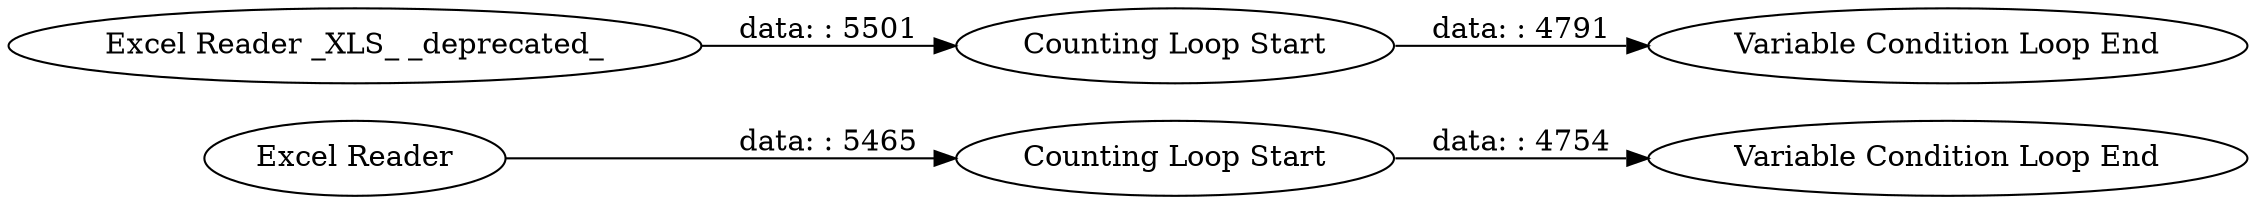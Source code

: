 digraph {
	"3678725577078061505_61" [label="Variable Condition Loop End"]
	"3678725577078061505_60" [label="Counting Loop Start"]
	"3678725577078061505_56" [label="Excel Reader _XLS_ _deprecated_"]
	"3678725577078061505_59" [label="Excel Reader"]
	"3678725577078061505_58" [label="Variable Condition Loop End"]
	"3678725577078061505_54" [label="Counting Loop Start"]
	"3678725577078061505_54" -> "3678725577078061505_58" [label="data: : 4791"]
	"3678725577078061505_59" -> "3678725577078061505_60" [label="data: : 5465"]
	"3678725577078061505_56" -> "3678725577078061505_54" [label="data: : 5501"]
	"3678725577078061505_60" -> "3678725577078061505_61" [label="data: : 4754"]
	rankdir=LR
}
